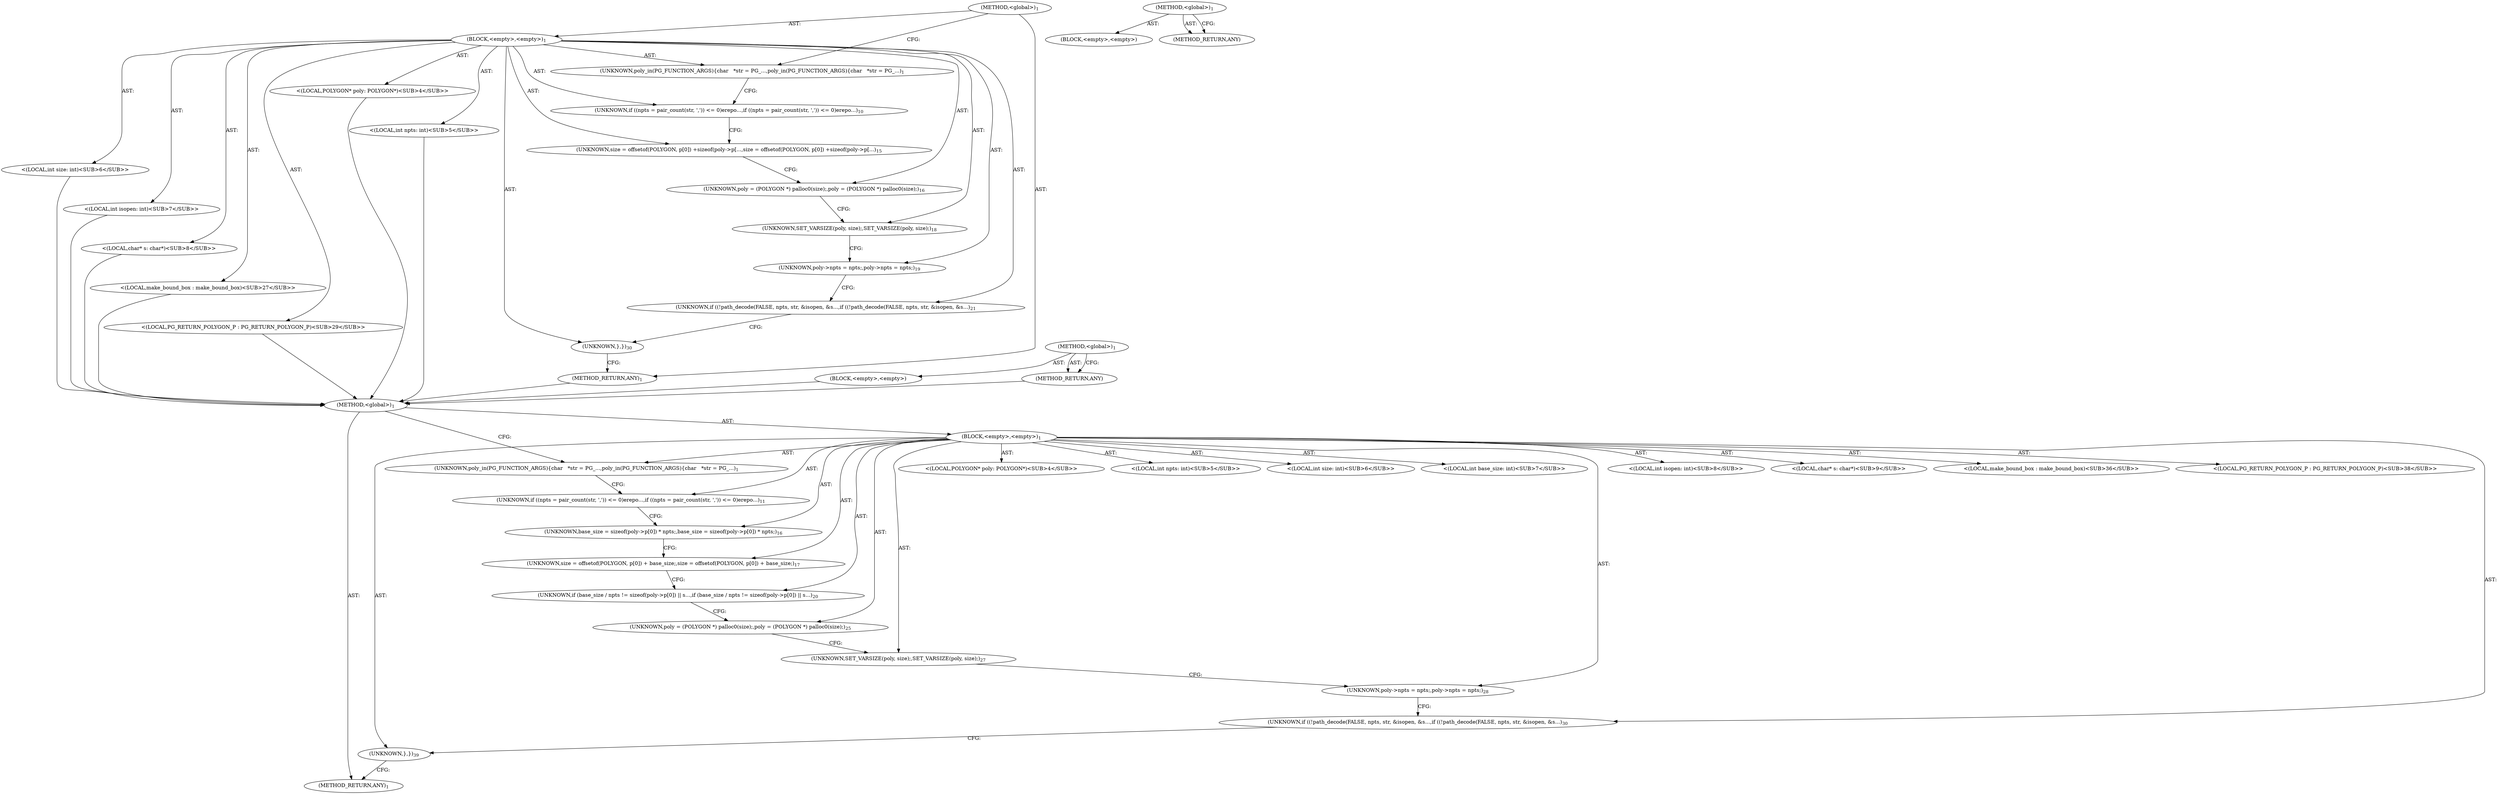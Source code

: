 digraph "&lt;global&gt;" {
vulnerable_6 [label=<(METHOD,&lt;global&gt;)<SUB>1</SUB>>];
vulnerable_7 [label=<(BLOCK,&lt;empty&gt;,&lt;empty&gt;)<SUB>1</SUB>>];
vulnerable_8 [label=<(UNKNOWN,poly_in(PG_FUNCTION_ARGS)
{
	char	   *str = PG_...,poly_in(PG_FUNCTION_ARGS)
{
	char	   *str = PG_...)<SUB>1</SUB>>];
vulnerable_9 [label="<(LOCAL,POLYGON* poly: POLYGON*)<SUB>4</SUB>>"];
vulnerable_10 [label="<(LOCAL,int npts: int)<SUB>5</SUB>>"];
vulnerable_11 [label="<(LOCAL,int size: int)<SUB>6</SUB>>"];
vulnerable_12 [label="<(LOCAL,int isopen: int)<SUB>7</SUB>>"];
vulnerable_13 [label="<(LOCAL,char* s: char*)<SUB>8</SUB>>"];
vulnerable_14 [label=<(UNKNOWN,if ((npts = pair_count(str, ',')) &lt;= 0)
		erepo...,if ((npts = pair_count(str, ',')) &lt;= 0)
		erepo...)<SUB>10</SUB>>];
vulnerable_15 [label=<(UNKNOWN,size = offsetof(POLYGON, p[0]) +sizeof(poly-&gt;p[...,size = offsetof(POLYGON, p[0]) +sizeof(poly-&gt;p[...)<SUB>15</SUB>>];
vulnerable_16 [label=<(UNKNOWN,poly = (POLYGON *) palloc0(size);,poly = (POLYGON *) palloc0(size);)<SUB>16</SUB>>];
vulnerable_17 [label=<(UNKNOWN,SET_VARSIZE(poly, size);,SET_VARSIZE(poly, size);)<SUB>18</SUB>>];
vulnerable_18 [label=<(UNKNOWN,poly-&gt;npts = npts;,poly-&gt;npts = npts;)<SUB>19</SUB>>];
vulnerable_19 [label=<(UNKNOWN,if ((!path_decode(FALSE, npts, str, &amp;isopen, &amp;s...,if ((!path_decode(FALSE, npts, str, &amp;isopen, &amp;s...)<SUB>21</SUB>>];
vulnerable_20 [label="<(LOCAL,make_bound_box : make_bound_box)<SUB>27</SUB>>"];
vulnerable_21 [label="<(LOCAL,PG_RETURN_POLYGON_P : PG_RETURN_POLYGON_P)<SUB>29</SUB>>"];
vulnerable_22 [label=<(UNKNOWN,},})<SUB>30</SUB>>];
vulnerable_23 [label=<(METHOD_RETURN,ANY)<SUB>1</SUB>>];
vulnerable_38 [label=<(METHOD,&lt;global&gt;)<SUB>1</SUB>>];
vulnerable_39 [label=<(BLOCK,&lt;empty&gt;,&lt;empty&gt;)>];
vulnerable_40 [label=<(METHOD_RETURN,ANY)>];
fixed_6 [label=<(METHOD,&lt;global&gt;)<SUB>1</SUB>>];
fixed_7 [label=<(BLOCK,&lt;empty&gt;,&lt;empty&gt;)<SUB>1</SUB>>];
fixed_8 [label=<(UNKNOWN,poly_in(PG_FUNCTION_ARGS)
{
	char	   *str = PG_...,poly_in(PG_FUNCTION_ARGS)
{
	char	   *str = PG_...)<SUB>1</SUB>>];
fixed_9 [label="<(LOCAL,POLYGON* poly: POLYGON*)<SUB>4</SUB>>"];
fixed_10 [label="<(LOCAL,int npts: int)<SUB>5</SUB>>"];
fixed_11 [label="<(LOCAL,int size: int)<SUB>6</SUB>>"];
fixed_12 [label="<(LOCAL,int base_size: int)<SUB>7</SUB>>"];
fixed_13 [label="<(LOCAL,int isopen: int)<SUB>8</SUB>>"];
fixed_14 [label="<(LOCAL,char* s: char*)<SUB>9</SUB>>"];
fixed_15 [label=<(UNKNOWN,if ((npts = pair_count(str, ',')) &lt;= 0)
		erepo...,if ((npts = pair_count(str, ',')) &lt;= 0)
		erepo...)<SUB>11</SUB>>];
fixed_16 [label=<(UNKNOWN,base_size = sizeof(poly-&gt;p[0]) * npts;,base_size = sizeof(poly-&gt;p[0]) * npts;)<SUB>16</SUB>>];
fixed_17 [label=<(UNKNOWN,size = offsetof(POLYGON, p[0]) + base_size;,size = offsetof(POLYGON, p[0]) + base_size;)<SUB>17</SUB>>];
fixed_18 [label=<(UNKNOWN,if (base_size / npts != sizeof(poly-&gt;p[0]) || s...,if (base_size / npts != sizeof(poly-&gt;p[0]) || s...)<SUB>20</SUB>>];
fixed_19 [label=<(UNKNOWN,poly = (POLYGON *) palloc0(size);,poly = (POLYGON *) palloc0(size);)<SUB>25</SUB>>];
fixed_20 [label=<(UNKNOWN,SET_VARSIZE(poly, size);,SET_VARSIZE(poly, size);)<SUB>27</SUB>>];
fixed_21 [label=<(UNKNOWN,poly-&gt;npts = npts;,poly-&gt;npts = npts;)<SUB>28</SUB>>];
fixed_22 [label=<(UNKNOWN,if ((!path_decode(FALSE, npts, str, &amp;isopen, &amp;s...,if ((!path_decode(FALSE, npts, str, &amp;isopen, &amp;s...)<SUB>30</SUB>>];
fixed_23 [label="<(LOCAL,make_bound_box : make_bound_box)<SUB>36</SUB>>"];
fixed_24 [label="<(LOCAL,PG_RETURN_POLYGON_P : PG_RETURN_POLYGON_P)<SUB>38</SUB>>"];
fixed_25 [label=<(UNKNOWN,},})<SUB>39</SUB>>];
fixed_26 [label=<(METHOD_RETURN,ANY)<SUB>1</SUB>>];
fixed_41 [label=<(METHOD,&lt;global&gt;)<SUB>1</SUB>>];
fixed_42 [label=<(BLOCK,&lt;empty&gt;,&lt;empty&gt;)>];
fixed_43 [label=<(METHOD_RETURN,ANY)>];
vulnerable_6 -> vulnerable_7  [key=0, label="AST: "];
vulnerable_6 -> vulnerable_23  [key=0, label="AST: "];
vulnerable_6 -> vulnerable_8  [key=0, label="CFG: "];
vulnerable_7 -> vulnerable_8  [key=0, label="AST: "];
vulnerable_7 -> vulnerable_9  [key=0, label="AST: "];
vulnerable_7 -> vulnerable_10  [key=0, label="AST: "];
vulnerable_7 -> vulnerable_11  [key=0, label="AST: "];
vulnerable_7 -> vulnerable_12  [key=0, label="AST: "];
vulnerable_7 -> vulnerable_13  [key=0, label="AST: "];
vulnerable_7 -> vulnerable_14  [key=0, label="AST: "];
vulnerable_7 -> vulnerable_15  [key=0, label="AST: "];
vulnerable_7 -> vulnerable_16  [key=0, label="AST: "];
vulnerable_7 -> vulnerable_17  [key=0, label="AST: "];
vulnerable_7 -> vulnerable_18  [key=0, label="AST: "];
vulnerable_7 -> vulnerable_19  [key=0, label="AST: "];
vulnerable_7 -> vulnerable_20  [key=0, label="AST: "];
vulnerable_7 -> vulnerable_21  [key=0, label="AST: "];
vulnerable_7 -> vulnerable_22  [key=0, label="AST: "];
vulnerable_8 -> vulnerable_14  [key=0, label="CFG: "];
vulnerable_9 -> fixed_6  [key=0];
vulnerable_10 -> fixed_6  [key=0];
vulnerable_11 -> fixed_6  [key=0];
vulnerable_12 -> fixed_6  [key=0];
vulnerable_13 -> fixed_6  [key=0];
vulnerable_14 -> vulnerable_15  [key=0, label="CFG: "];
vulnerable_15 -> vulnerable_16  [key=0, label="CFG: "];
vulnerable_16 -> vulnerable_17  [key=0, label="CFG: "];
vulnerable_17 -> vulnerable_18  [key=0, label="CFG: "];
vulnerable_18 -> vulnerable_19  [key=0, label="CFG: "];
vulnerable_19 -> vulnerable_22  [key=0, label="CFG: "];
vulnerable_20 -> fixed_6  [key=0];
vulnerable_21 -> fixed_6  [key=0];
vulnerable_22 -> vulnerable_23  [key=0, label="CFG: "];
vulnerable_23 -> fixed_6  [key=0];
vulnerable_38 -> vulnerable_39  [key=0, label="AST: "];
vulnerable_38 -> vulnerable_40  [key=0, label="AST: "];
vulnerable_38 -> vulnerable_40  [key=1, label="CFG: "];
vulnerable_39 -> fixed_6  [key=0];
vulnerable_40 -> fixed_6  [key=0];
fixed_6 -> fixed_7  [key=0, label="AST: "];
fixed_6 -> fixed_26  [key=0, label="AST: "];
fixed_6 -> fixed_8  [key=0, label="CFG: "];
fixed_7 -> fixed_8  [key=0, label="AST: "];
fixed_7 -> fixed_9  [key=0, label="AST: "];
fixed_7 -> fixed_10  [key=0, label="AST: "];
fixed_7 -> fixed_11  [key=0, label="AST: "];
fixed_7 -> fixed_12  [key=0, label="AST: "];
fixed_7 -> fixed_13  [key=0, label="AST: "];
fixed_7 -> fixed_14  [key=0, label="AST: "];
fixed_7 -> fixed_15  [key=0, label="AST: "];
fixed_7 -> fixed_16  [key=0, label="AST: "];
fixed_7 -> fixed_17  [key=0, label="AST: "];
fixed_7 -> fixed_18  [key=0, label="AST: "];
fixed_7 -> fixed_19  [key=0, label="AST: "];
fixed_7 -> fixed_20  [key=0, label="AST: "];
fixed_7 -> fixed_21  [key=0, label="AST: "];
fixed_7 -> fixed_22  [key=0, label="AST: "];
fixed_7 -> fixed_23  [key=0, label="AST: "];
fixed_7 -> fixed_24  [key=0, label="AST: "];
fixed_7 -> fixed_25  [key=0, label="AST: "];
fixed_8 -> fixed_15  [key=0, label="CFG: "];
fixed_15 -> fixed_16  [key=0, label="CFG: "];
fixed_16 -> fixed_17  [key=0, label="CFG: "];
fixed_17 -> fixed_18  [key=0, label="CFG: "];
fixed_18 -> fixed_19  [key=0, label="CFG: "];
fixed_19 -> fixed_20  [key=0, label="CFG: "];
fixed_20 -> fixed_21  [key=0, label="CFG: "];
fixed_21 -> fixed_22  [key=0, label="CFG: "];
fixed_22 -> fixed_25  [key=0, label="CFG: "];
fixed_25 -> fixed_26  [key=0, label="CFG: "];
fixed_41 -> fixed_42  [key=0, label="AST: "];
fixed_41 -> fixed_43  [key=0, label="AST: "];
fixed_41 -> fixed_43  [key=1, label="CFG: "];
}
